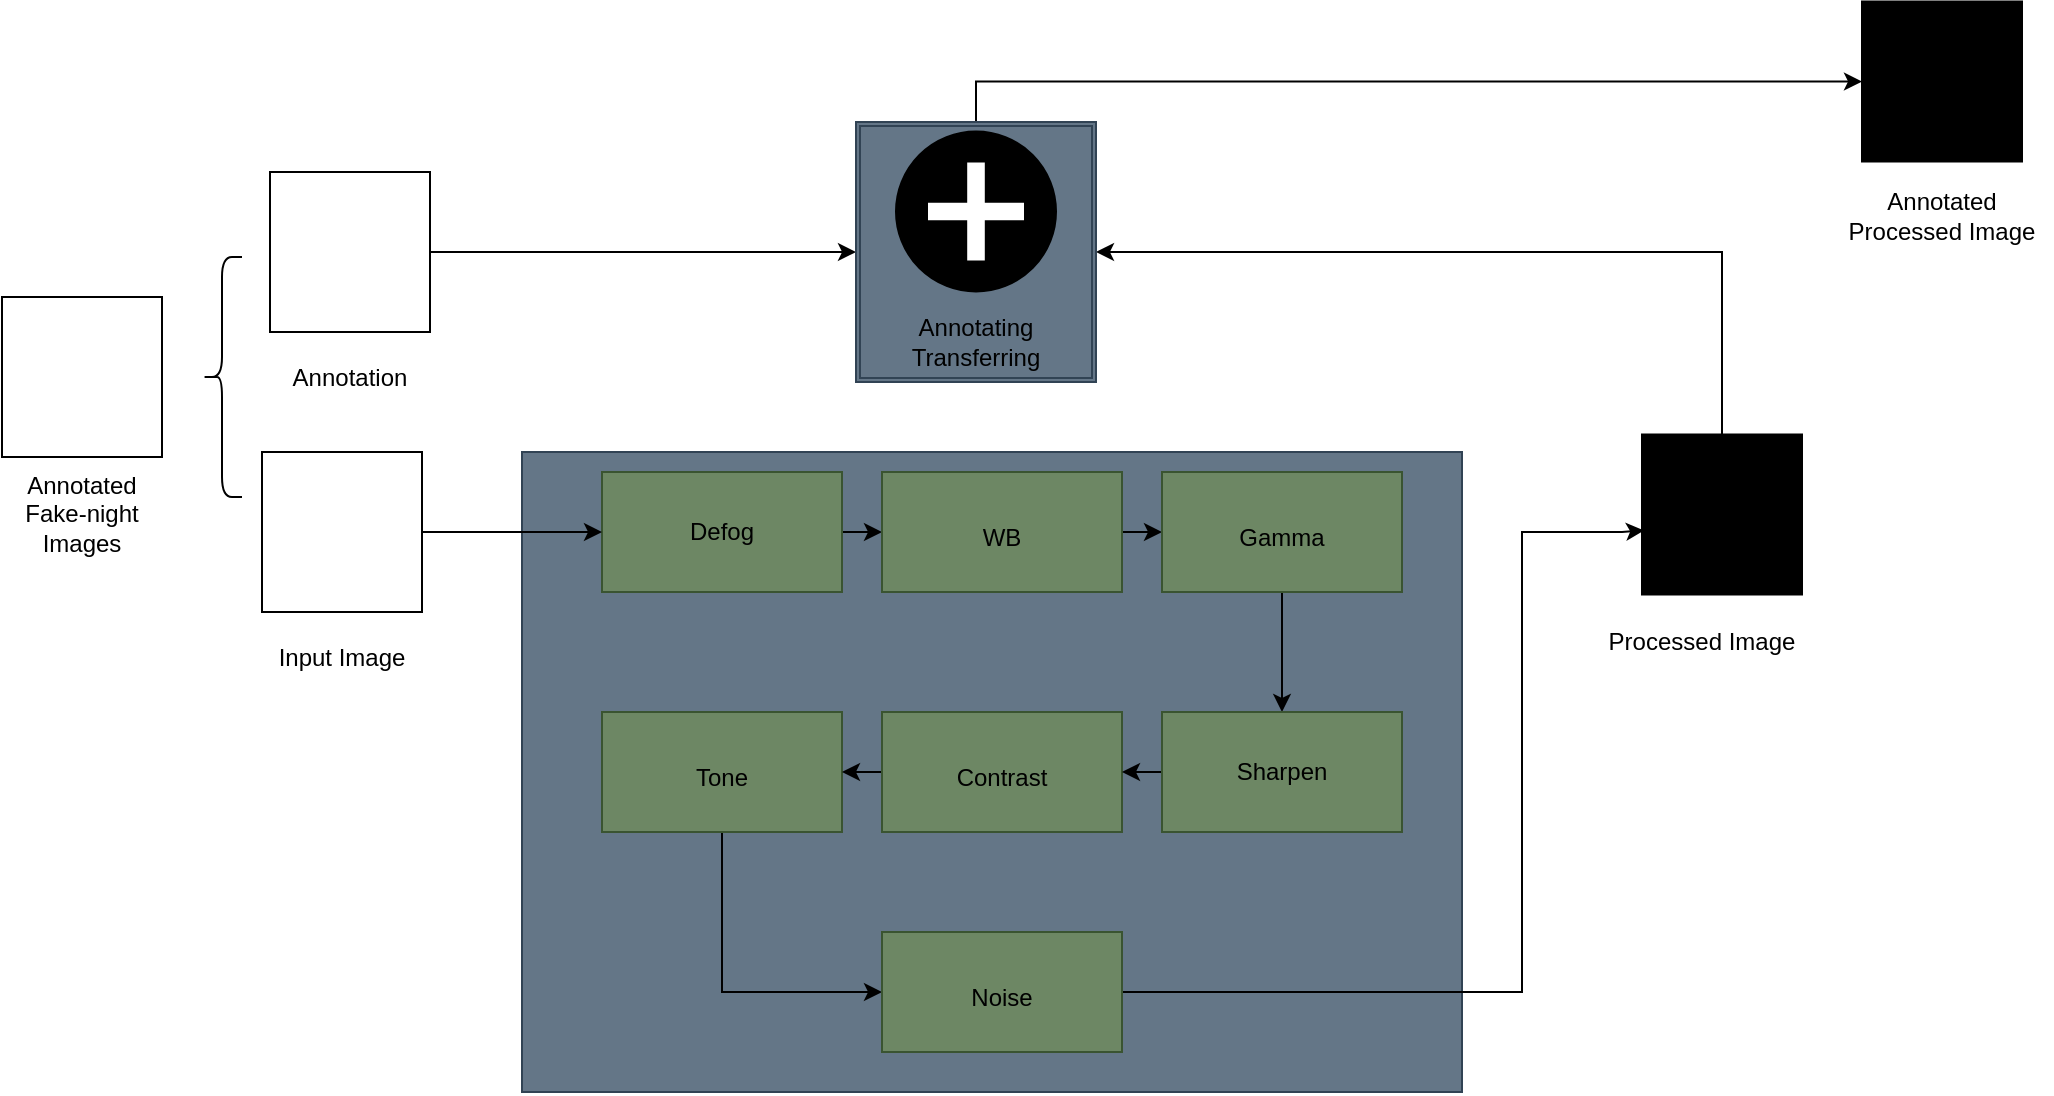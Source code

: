 <mxfile version="24.4.0" type="github">
  <diagram name="第 1 页" id="EThKZRn-w0dAu7ShbPd2">
    <mxGraphModel dx="1434" dy="786" grid="1" gridSize="10" guides="1" tooltips="1" connect="1" arrows="1" fold="1" page="1" pageScale="1" pageWidth="827" pageHeight="1169" math="0" shadow="0">
      <root>
        <mxCell id="0" />
        <mxCell id="1" parent="0" />
        <mxCell id="RDmT5qsuFoKRuPGHVSNF-3" value="" style="rounded=0;whiteSpace=wrap;html=1;fillColor=#647687;fontColor=#ffffff;strokeColor=#314354;" vertex="1" parent="1">
          <mxGeometry x="540" y="490" width="470" height="320" as="geometry" />
        </mxCell>
        <mxCell id="RDmT5qsuFoKRuPGHVSNF-24" style="edgeStyle=orthogonalEdgeStyle;rounded=0;orthogonalLoop=1;jettySize=auto;html=1;exitX=1;exitY=0.5;exitDx=0;exitDy=0;entryX=0;entryY=0.5;entryDx=0;entryDy=0;" edge="1" parent="1" source="RDmT5qsuFoKRuPGHVSNF-4" target="RDmT5qsuFoKRuPGHVSNF-5">
          <mxGeometry relative="1" as="geometry" />
        </mxCell>
        <mxCell id="RDmT5qsuFoKRuPGHVSNF-4" value="" style="rounded=0;whiteSpace=wrap;html=1;fillColor=#6d8764;fontColor=#ffffff;strokeColor=#3A5431;" vertex="1" parent="1">
          <mxGeometry x="580" y="500" width="120" height="60" as="geometry" />
        </mxCell>
        <mxCell id="RDmT5qsuFoKRuPGHVSNF-25" style="edgeStyle=orthogonalEdgeStyle;rounded=0;orthogonalLoop=1;jettySize=auto;html=1;exitX=1;exitY=0.5;exitDx=0;exitDy=0;entryX=0;entryY=0.5;entryDx=0;entryDy=0;" edge="1" parent="1" source="RDmT5qsuFoKRuPGHVSNF-5" target="RDmT5qsuFoKRuPGHVSNF-7">
          <mxGeometry relative="1" as="geometry" />
        </mxCell>
        <mxCell id="RDmT5qsuFoKRuPGHVSNF-5" value="" style="rounded=0;whiteSpace=wrap;html=1;fillColor=#6d8764;fontColor=#ffffff;strokeColor=#3A5431;" vertex="1" parent="1">
          <mxGeometry x="720" y="500" width="120" height="60" as="geometry" />
        </mxCell>
        <mxCell id="RDmT5qsuFoKRuPGHVSNF-27" style="edgeStyle=orthogonalEdgeStyle;rounded=0;orthogonalLoop=1;jettySize=auto;html=1;exitX=0.5;exitY=1;exitDx=0;exitDy=0;entryX=0.5;entryY=0;entryDx=0;entryDy=0;" edge="1" parent="1" source="RDmT5qsuFoKRuPGHVSNF-7" target="RDmT5qsuFoKRuPGHVSNF-10">
          <mxGeometry relative="1" as="geometry" />
        </mxCell>
        <mxCell id="RDmT5qsuFoKRuPGHVSNF-7" value="" style="rounded=0;whiteSpace=wrap;html=1;fillColor=#6d8764;fontColor=#ffffff;strokeColor=#3A5431;" vertex="1" parent="1">
          <mxGeometry x="860" y="500" width="120" height="60" as="geometry" />
        </mxCell>
        <mxCell id="RDmT5qsuFoKRuPGHVSNF-30" style="edgeStyle=orthogonalEdgeStyle;rounded=0;orthogonalLoop=1;jettySize=auto;html=1;exitX=0.5;exitY=1;exitDx=0;exitDy=0;entryX=0;entryY=0.5;entryDx=0;entryDy=0;" edge="1" parent="1" source="RDmT5qsuFoKRuPGHVSNF-8" target="RDmT5qsuFoKRuPGHVSNF-19">
          <mxGeometry relative="1" as="geometry" />
        </mxCell>
        <mxCell id="RDmT5qsuFoKRuPGHVSNF-8" value="" style="rounded=0;whiteSpace=wrap;html=1;fillColor=#6d8764;fontColor=#ffffff;strokeColor=#3A5431;" vertex="1" parent="1">
          <mxGeometry x="580" y="620" width="120" height="60" as="geometry" />
        </mxCell>
        <mxCell id="RDmT5qsuFoKRuPGHVSNF-29" style="edgeStyle=orthogonalEdgeStyle;rounded=0;orthogonalLoop=1;jettySize=auto;html=1;exitX=0;exitY=0.5;exitDx=0;exitDy=0;entryX=1;entryY=0.5;entryDx=0;entryDy=0;" edge="1" parent="1" source="RDmT5qsuFoKRuPGHVSNF-9" target="RDmT5qsuFoKRuPGHVSNF-8">
          <mxGeometry relative="1" as="geometry" />
        </mxCell>
        <mxCell id="RDmT5qsuFoKRuPGHVSNF-9" value="" style="rounded=0;whiteSpace=wrap;html=1;fillColor=#6d8764;fontColor=#ffffff;strokeColor=#3A5431;" vertex="1" parent="1">
          <mxGeometry x="720" y="620" width="120" height="60" as="geometry" />
        </mxCell>
        <mxCell id="RDmT5qsuFoKRuPGHVSNF-28" style="edgeStyle=orthogonalEdgeStyle;rounded=0;orthogonalLoop=1;jettySize=auto;html=1;exitX=0;exitY=0.5;exitDx=0;exitDy=0;entryX=1;entryY=0.5;entryDx=0;entryDy=0;" edge="1" parent="1" source="RDmT5qsuFoKRuPGHVSNF-10" target="RDmT5qsuFoKRuPGHVSNF-9">
          <mxGeometry relative="1" as="geometry" />
        </mxCell>
        <mxCell id="RDmT5qsuFoKRuPGHVSNF-10" value="" style="rounded=0;whiteSpace=wrap;html=1;fillColor=#6d8764;fontColor=#ffffff;strokeColor=#3A5431;" vertex="1" parent="1">
          <mxGeometry x="860" y="620" width="120" height="60" as="geometry" />
        </mxCell>
        <mxCell id="RDmT5qsuFoKRuPGHVSNF-23" style="edgeStyle=orthogonalEdgeStyle;rounded=0;orthogonalLoop=1;jettySize=auto;html=1;exitX=1;exitY=0.5;exitDx=0;exitDy=0;" edge="1" parent="1" source="RDmT5qsuFoKRuPGHVSNF-11" target="RDmT5qsuFoKRuPGHVSNF-4">
          <mxGeometry relative="1" as="geometry" />
        </mxCell>
        <mxCell id="RDmT5qsuFoKRuPGHVSNF-11" value="" style="whiteSpace=wrap;html=1;aspect=fixed;" vertex="1" parent="1">
          <mxGeometry x="410" y="490" width="80" height="80" as="geometry" />
        </mxCell>
        <mxCell id="RDmT5qsuFoKRuPGHVSNF-12" value="Input Image" style="text;html=1;align=center;verticalAlign=middle;whiteSpace=wrap;rounded=0;" vertex="1" parent="1">
          <mxGeometry x="410" y="570" width="80" height="45" as="geometry" />
        </mxCell>
        <mxCell id="RDmT5qsuFoKRuPGHVSNF-13" value="Defog" style="text;html=1;align=center;verticalAlign=middle;whiteSpace=wrap;rounded=0;opacity=0;" vertex="1" parent="1">
          <mxGeometry x="610" y="515" width="60" height="30" as="geometry" />
        </mxCell>
        <mxCell id="RDmT5qsuFoKRuPGHVSNF-14" value="WB" style="text;html=1;align=center;verticalAlign=middle;whiteSpace=wrap;rounded=0;" vertex="1" parent="1">
          <mxGeometry x="750" y="517.5" width="60" height="30" as="geometry" />
        </mxCell>
        <mxCell id="RDmT5qsuFoKRuPGHVSNF-15" value="Gamma&lt;span style=&quot;color: rgba(0, 0, 0, 0); font-family: monospace; font-size: 0px; text-align: start; text-wrap: nowrap;&quot;&gt;%3CmxGraphModel%3E%3Croot%3E%3CmxCell%20id%3D%220%22%2F%3E%3CmxCell%20id%3D%221%22%20parent%3D%220%22%2F%3E%3CmxCell%20id%3D%222%22%20value%3D%22Defog%22%20style%3D%22text%3Bhtml%3D1%3Balign%3Dcenter%3BverticalAlign%3Dmiddle%3BwhiteSpace%3Dwrap%3Brounded%3D0%3B%22%20vertex%3D%221%22%20parent%3D%221%22%3E%3CmxGeometry%20x%3D%22250%22%20y%3D%22495%22%20width%3D%2260%22%20height%3D%2230%22%20as%3D%22geometry%22%2F%3E%3C%2FmxCell%3E%3C%2Froot%3E%3C%2FmxGraphModel%3E&lt;/span&gt;" style="text;html=1;align=center;verticalAlign=middle;whiteSpace=wrap;rounded=0;" vertex="1" parent="1">
          <mxGeometry x="890" y="517.5" width="60" height="30" as="geometry" />
        </mxCell>
        <mxCell id="RDmT5qsuFoKRuPGHVSNF-16" value="Tone" style="text;html=1;align=center;verticalAlign=middle;whiteSpace=wrap;rounded=0;" vertex="1" parent="1">
          <mxGeometry x="610" y="637.5" width="60" height="30" as="geometry" />
        </mxCell>
        <mxCell id="RDmT5qsuFoKRuPGHVSNF-17" value="Contrast&lt;span style=&quot;color: rgba(0, 0, 0, 0); font-family: monospace; font-size: 0px; text-align: start; text-wrap: nowrap;&quot;&gt;%3CmxGraphModel%3E%3Croot%3E%3CmxCell%20id%3D%220%22%2F%3E%3CmxCell%20id%3D%221%22%20parent%3D%220%22%2F%3E%3CmxCell%20id%3D%222%22%20value%3D%22Defog%22%20style%3D%22text%3Bhtml%3D1%3Balign%3Dcenter%3BverticalAlign%3Dmiddle%3BwhiteSpace%3Dwrap%3Brounded%3D0%3B%22%20vertex%3D%221%22%20parent%3D%221%22%3E%3CmxGeometry%20x%3D%22250%22%20y%3D%22495%22%20width%3D%2260%22%20height%3D%2230%22%20as%3D%22geometry%22%2F%3E%3C%2FmxCell%3E%3C%2Froot%3E%3C%2FmxGraphModel%3E&lt;/span&gt;" style="text;html=1;align=center;verticalAlign=middle;whiteSpace=wrap;rounded=0;" vertex="1" parent="1">
          <mxGeometry x="750" y="637.5" width="60" height="30" as="geometry" />
        </mxCell>
        <mxCell id="RDmT5qsuFoKRuPGHVSNF-18" value="Sharpen" style="text;html=1;align=center;verticalAlign=middle;whiteSpace=wrap;rounded=0;" vertex="1" parent="1">
          <mxGeometry x="890" y="635" width="60" height="30" as="geometry" />
        </mxCell>
        <mxCell id="RDmT5qsuFoKRuPGHVSNF-31" style="edgeStyle=orthogonalEdgeStyle;rounded=0;orthogonalLoop=1;jettySize=auto;html=1;exitX=1;exitY=0.5;exitDx=0;exitDy=0;entryX=0.013;entryY=0.6;entryDx=0;entryDy=0;entryPerimeter=0;" edge="1" parent="1" source="RDmT5qsuFoKRuPGHVSNF-19" target="RDmT5qsuFoKRuPGHVSNF-32">
          <mxGeometry relative="1" as="geometry">
            <mxPoint x="1070" y="647.5" as="targetPoint" />
            <Array as="points">
              <mxPoint x="1040" y="760" />
              <mxPoint x="1040" y="530" />
              <mxPoint x="1090" y="530" />
            </Array>
          </mxGeometry>
        </mxCell>
        <mxCell id="RDmT5qsuFoKRuPGHVSNF-19" value="" style="rounded=0;whiteSpace=wrap;html=1;fillColor=#6d8764;fontColor=#ffffff;strokeColor=#3A5431;" vertex="1" parent="1">
          <mxGeometry x="720" y="730" width="120" height="60" as="geometry" />
        </mxCell>
        <mxCell id="RDmT5qsuFoKRuPGHVSNF-20" value="Noise" style="text;html=1;align=center;verticalAlign=middle;whiteSpace=wrap;rounded=0;" vertex="1" parent="1">
          <mxGeometry x="750" y="747.5" width="60" height="30" as="geometry" />
        </mxCell>
        <mxCell id="RDmT5qsuFoKRuPGHVSNF-47" style="edgeStyle=orthogonalEdgeStyle;rounded=0;orthogonalLoop=1;jettySize=auto;html=1;exitX=0.5;exitY=0;exitDx=0;exitDy=0;entryX=1;entryY=0.5;entryDx=0;entryDy=0;" edge="1" parent="1" source="RDmT5qsuFoKRuPGHVSNF-32" target="RDmT5qsuFoKRuPGHVSNF-41">
          <mxGeometry relative="1" as="geometry" />
        </mxCell>
        <mxCell id="RDmT5qsuFoKRuPGHVSNF-32" value="" style="whiteSpace=wrap;html=1;aspect=fixed;fillColor=#000000;" vertex="1" parent="1">
          <mxGeometry x="1100" y="481.25" width="80" height="80" as="geometry" />
        </mxCell>
        <mxCell id="RDmT5qsuFoKRuPGHVSNF-33" value="Processed Image" style="text;html=1;align=center;verticalAlign=middle;whiteSpace=wrap;rounded=0;" vertex="1" parent="1">
          <mxGeometry x="1075" y="570" width="110" height="30" as="geometry" />
        </mxCell>
        <mxCell id="RDmT5qsuFoKRuPGHVSNF-45" style="edgeStyle=orthogonalEdgeStyle;rounded=0;orthogonalLoop=1;jettySize=auto;html=1;exitX=1;exitY=0.5;exitDx=0;exitDy=0;entryX=0;entryY=0.5;entryDx=0;entryDy=0;" edge="1" parent="1" source="RDmT5qsuFoKRuPGHVSNF-35" target="RDmT5qsuFoKRuPGHVSNF-41">
          <mxGeometry relative="1" as="geometry" />
        </mxCell>
        <mxCell id="RDmT5qsuFoKRuPGHVSNF-35" value="" style="whiteSpace=wrap;html=1;aspect=fixed;" vertex="1" parent="1">
          <mxGeometry x="414" y="350" width="80" height="80" as="geometry" />
        </mxCell>
        <mxCell id="RDmT5qsuFoKRuPGHVSNF-36" value="Annotation" style="text;html=1;align=center;verticalAlign=middle;whiteSpace=wrap;rounded=0;" vertex="1" parent="1">
          <mxGeometry x="414" y="430" width="80" height="45" as="geometry" />
        </mxCell>
        <mxCell id="RDmT5qsuFoKRuPGHVSNF-37" value="" style="shape=curlyBracket;whiteSpace=wrap;html=1;rounded=1;labelPosition=left;verticalLabelPosition=middle;align=right;verticalAlign=middle;" vertex="1" parent="1">
          <mxGeometry x="380" y="392.5" width="20" height="120" as="geometry" />
        </mxCell>
        <mxCell id="RDmT5qsuFoKRuPGHVSNF-39" value="" style="whiteSpace=wrap;html=1;aspect=fixed;" vertex="1" parent="1">
          <mxGeometry x="280" y="412.5" width="80" height="80" as="geometry" />
        </mxCell>
        <mxCell id="RDmT5qsuFoKRuPGHVSNF-40" value="Annotated&lt;div&gt;Fake-night&lt;/div&gt;&lt;div&gt;Images&lt;/div&gt;" style="text;html=1;align=center;verticalAlign=middle;whiteSpace=wrap;rounded=0;" vertex="1" parent="1">
          <mxGeometry x="280" y="492.5" width="80" height="57.5" as="geometry" />
        </mxCell>
        <mxCell id="RDmT5qsuFoKRuPGHVSNF-51" style="edgeStyle=orthogonalEdgeStyle;rounded=0;orthogonalLoop=1;jettySize=auto;html=1;exitX=0.5;exitY=0;exitDx=0;exitDy=0;entryX=0;entryY=0.5;entryDx=0;entryDy=0;" edge="1" parent="1" source="RDmT5qsuFoKRuPGHVSNF-41" target="RDmT5qsuFoKRuPGHVSNF-49">
          <mxGeometry relative="1" as="geometry" />
        </mxCell>
        <mxCell id="RDmT5qsuFoKRuPGHVSNF-41" value="" style="shape=ext;double=1;rounded=0;whiteSpace=wrap;html=1;fillColor=#647687;fontColor=#ffffff;strokeColor=#314354;" vertex="1" parent="1">
          <mxGeometry x="707" y="325" width="120" height="130" as="geometry" />
        </mxCell>
        <mxCell id="RDmT5qsuFoKRuPGHVSNF-42" value="" style="ellipse;shape=doubleEllipse;whiteSpace=wrap;html=1;aspect=fixed;fillColor=#000000;" vertex="1" parent="1">
          <mxGeometry x="727" y="329.75" width="80" height="80" as="geometry" />
        </mxCell>
        <mxCell id="RDmT5qsuFoKRuPGHVSNF-43" value="Annotating Transferring" style="text;html=1;align=center;verticalAlign=middle;whiteSpace=wrap;rounded=0;" vertex="1" parent="1">
          <mxGeometry x="737" y="419.75" width="60" height="30" as="geometry" />
        </mxCell>
        <mxCell id="RDmT5qsuFoKRuPGHVSNF-44" value="" style="shape=cross;whiteSpace=wrap;html=1;strokeColor=#000000;fillColor=#FFFFFF;" vertex="1" parent="1">
          <mxGeometry x="742.5" y="344.75" width="49" height="50" as="geometry" />
        </mxCell>
        <mxCell id="RDmT5qsuFoKRuPGHVSNF-49" value="" style="whiteSpace=wrap;html=1;aspect=fixed;fillColor=#000000;" vertex="1" parent="1">
          <mxGeometry x="1210" y="264.75" width="80" height="80" as="geometry" />
        </mxCell>
        <mxCell id="RDmT5qsuFoKRuPGHVSNF-52" value="Annotated Processed Image" style="text;html=1;align=center;verticalAlign=middle;whiteSpace=wrap;rounded=0;" vertex="1" parent="1">
          <mxGeometry x="1195" y="344.75" width="110" height="55.25" as="geometry" />
        </mxCell>
      </root>
    </mxGraphModel>
  </diagram>
</mxfile>

